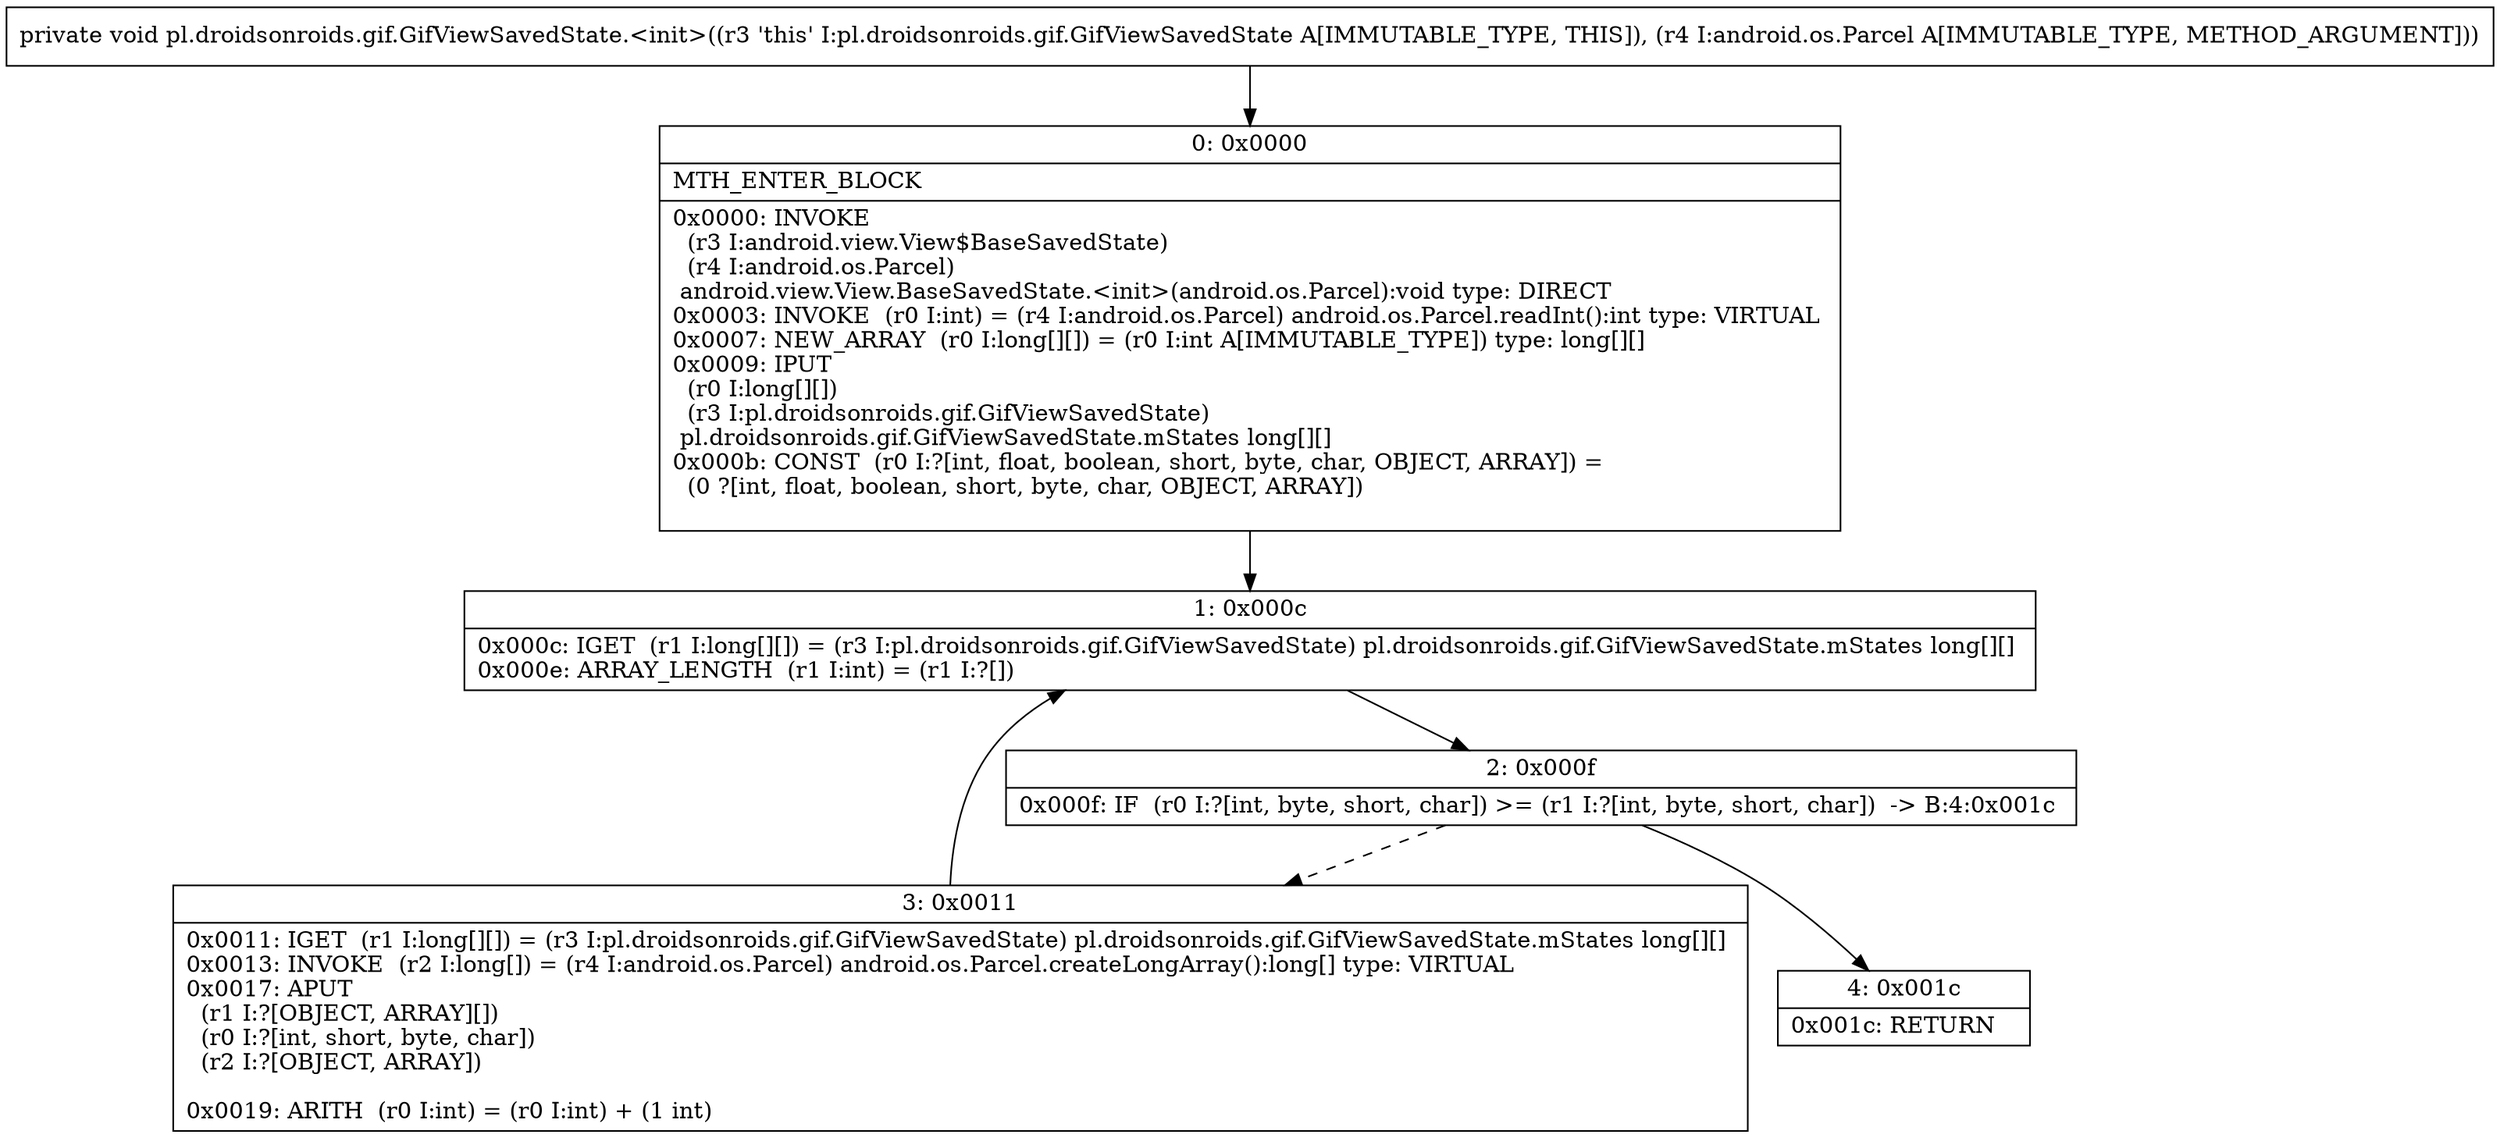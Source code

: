 digraph "CFG forpl.droidsonroids.gif.GifViewSavedState.\<init\>(Landroid\/os\/Parcel;)V" {
Node_0 [shape=record,label="{0\:\ 0x0000|MTH_ENTER_BLOCK\l|0x0000: INVOKE  \l  (r3 I:android.view.View$BaseSavedState)\l  (r4 I:android.os.Parcel)\l android.view.View.BaseSavedState.\<init\>(android.os.Parcel):void type: DIRECT \l0x0003: INVOKE  (r0 I:int) = (r4 I:android.os.Parcel) android.os.Parcel.readInt():int type: VIRTUAL \l0x0007: NEW_ARRAY  (r0 I:long[][]) = (r0 I:int A[IMMUTABLE_TYPE]) type: long[][] \l0x0009: IPUT  \l  (r0 I:long[][])\l  (r3 I:pl.droidsonroids.gif.GifViewSavedState)\l pl.droidsonroids.gif.GifViewSavedState.mStates long[][] \l0x000b: CONST  (r0 I:?[int, float, boolean, short, byte, char, OBJECT, ARRAY]) = \l  (0 ?[int, float, boolean, short, byte, char, OBJECT, ARRAY])\l \l}"];
Node_1 [shape=record,label="{1\:\ 0x000c|0x000c: IGET  (r1 I:long[][]) = (r3 I:pl.droidsonroids.gif.GifViewSavedState) pl.droidsonroids.gif.GifViewSavedState.mStates long[][] \l0x000e: ARRAY_LENGTH  (r1 I:int) = (r1 I:?[]) \l}"];
Node_2 [shape=record,label="{2\:\ 0x000f|0x000f: IF  (r0 I:?[int, byte, short, char]) \>= (r1 I:?[int, byte, short, char])  \-\> B:4:0x001c \l}"];
Node_3 [shape=record,label="{3\:\ 0x0011|0x0011: IGET  (r1 I:long[][]) = (r3 I:pl.droidsonroids.gif.GifViewSavedState) pl.droidsonroids.gif.GifViewSavedState.mStates long[][] \l0x0013: INVOKE  (r2 I:long[]) = (r4 I:android.os.Parcel) android.os.Parcel.createLongArray():long[] type: VIRTUAL \l0x0017: APUT  \l  (r1 I:?[OBJECT, ARRAY][])\l  (r0 I:?[int, short, byte, char])\l  (r2 I:?[OBJECT, ARRAY])\l \l0x0019: ARITH  (r0 I:int) = (r0 I:int) + (1 int) \l}"];
Node_4 [shape=record,label="{4\:\ 0x001c|0x001c: RETURN   \l}"];
MethodNode[shape=record,label="{private void pl.droidsonroids.gif.GifViewSavedState.\<init\>((r3 'this' I:pl.droidsonroids.gif.GifViewSavedState A[IMMUTABLE_TYPE, THIS]), (r4 I:android.os.Parcel A[IMMUTABLE_TYPE, METHOD_ARGUMENT])) }"];
MethodNode -> Node_0;
Node_0 -> Node_1;
Node_1 -> Node_2;
Node_2 -> Node_3[style=dashed];
Node_2 -> Node_4;
Node_3 -> Node_1;
}

